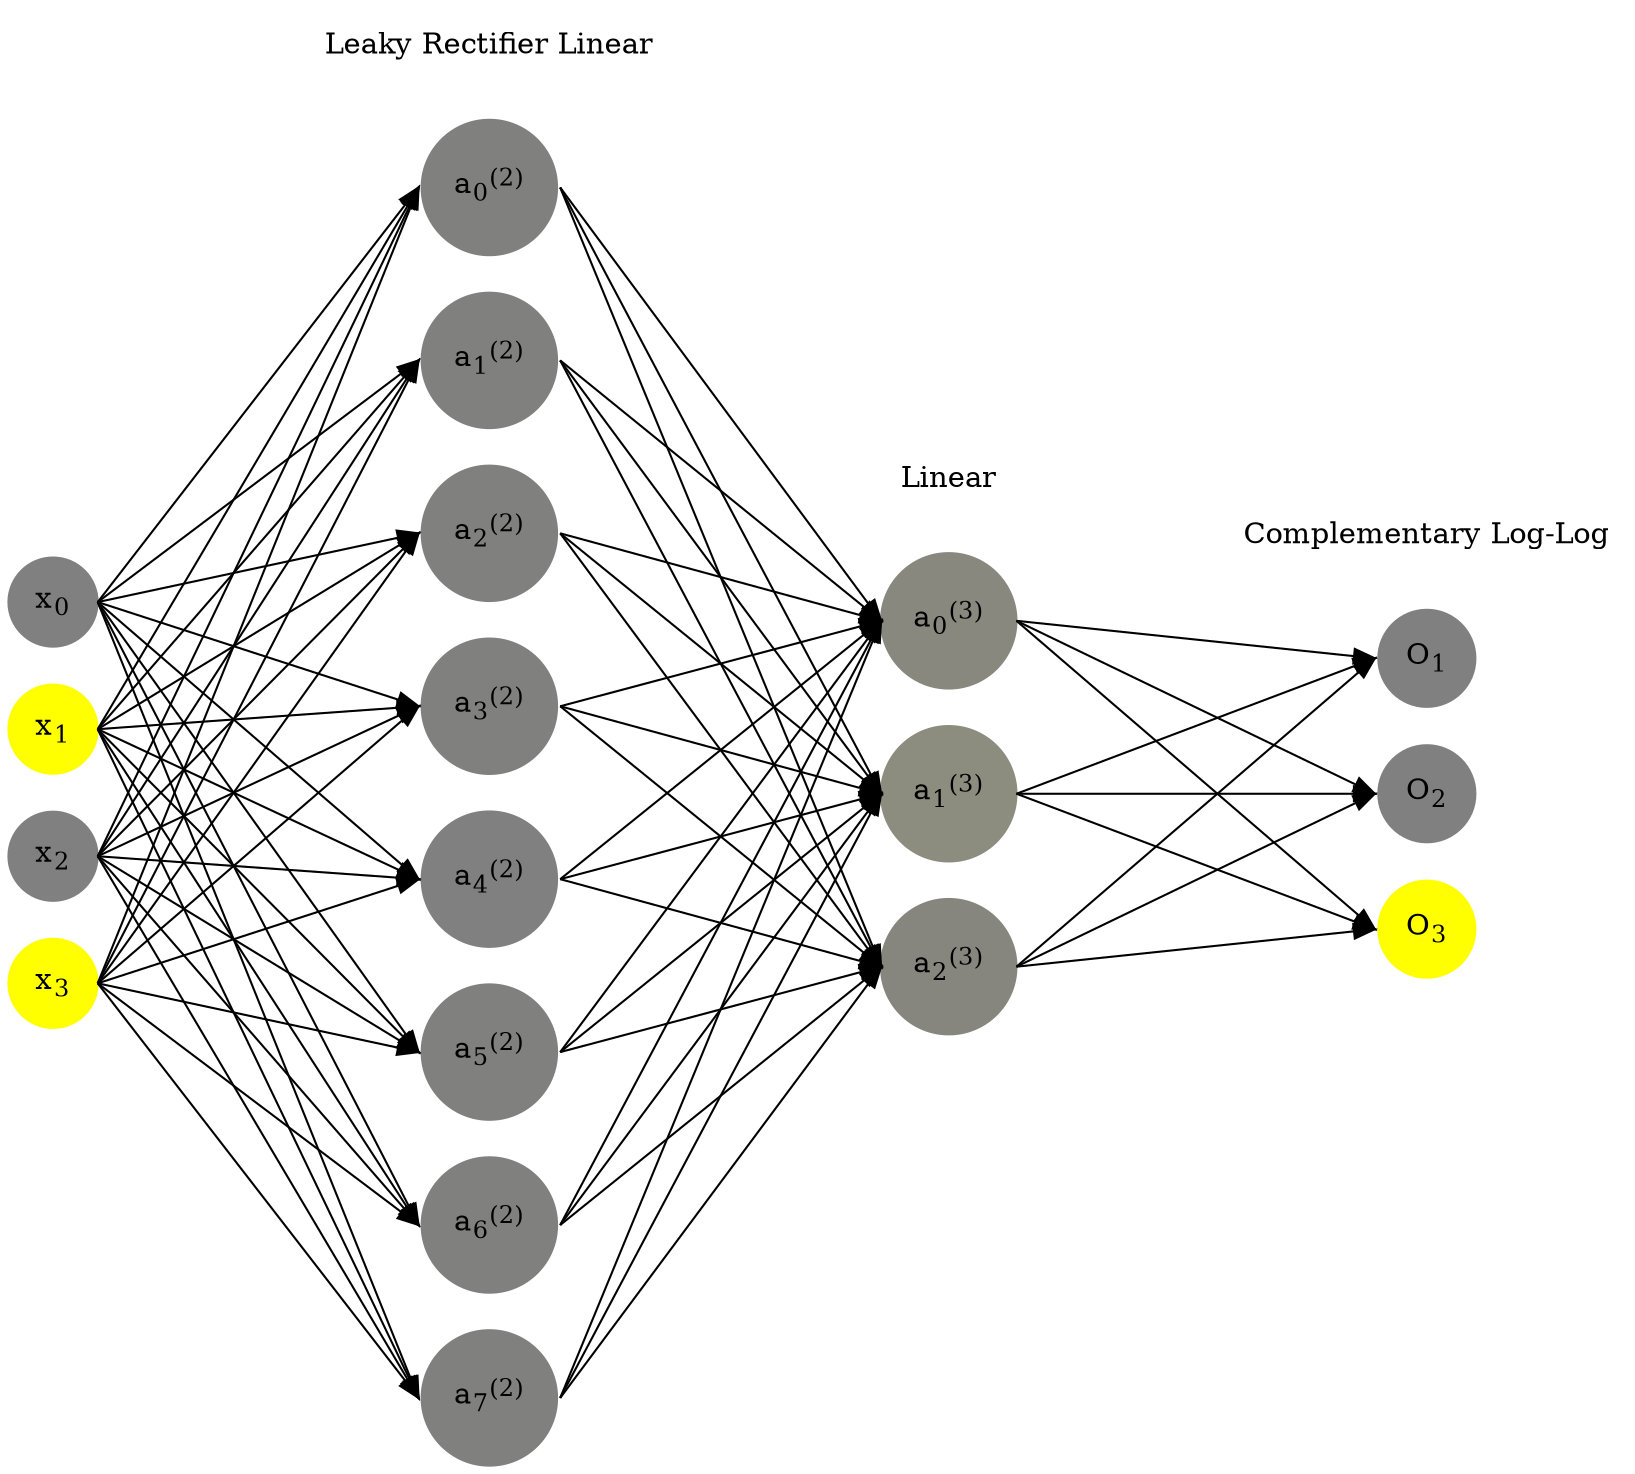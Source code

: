 digraph G {
	rankdir = LR;
	splines=false;
	edge[style=invis];
	ranksep= 1.4;
	{
	node [shape=circle, color="0.1667, 0.0, 0.5", style=filled, fillcolor="0.1667, 0.0, 0.5"];
	x0 [label=<x<sub>0</sub>>];
	}
	{
	node [shape=circle, color="0.1667, 1.0, 1.0", style=filled, fillcolor="0.1667, 1.0, 1.0"];
	x1 [label=<x<sub>1</sub>>];
	}
	{
	node [shape=circle, color="0.1667, 0.0, 0.5", style=filled, fillcolor="0.1667, 0.0, 0.5"];
	x2 [label=<x<sub>2</sub>>];
	}
	{
	node [shape=circle, color="0.1667, 1.0, 1.0", style=filled, fillcolor="0.1667, 1.0, 1.0"];
	x3 [label=<x<sub>3</sub>>];
	}
	{
	node [shape=circle, color="0.1667, 0.000183, 0.500091", style=filled, fillcolor="0.1667, 0.000183, 0.500091"];
	a02 [label=<a<sub>0</sub><sup>(2)</sup>>];
	}
	{
	node [shape=circle, color="0.1667, 0.002865, 0.501433", style=filled, fillcolor="0.1667, 0.002865, 0.501433"];
	a12 [label=<a<sub>1</sub><sup>(2)</sup>>];
	}
	{
	node [shape=circle, color="0.1667, 0.000880, 0.500440", style=filled, fillcolor="0.1667, 0.000880, 0.500440"];
	a22 [label=<a<sub>2</sub><sup>(2)</sup>>];
	}
	{
	node [shape=circle, color="0.1667, 0.000528, 0.500264", style=filled, fillcolor="0.1667, 0.000528, 0.500264"];
	a32 [label=<a<sub>3</sub><sup>(2)</sup>>];
	}
	{
	node [shape=circle, color="0.1667, 0.000341, 0.500171", style=filled, fillcolor="0.1667, 0.000341, 0.500171"];
	a42 [label=<a<sub>4</sub><sup>(2)</sup>>];
	}
	{
	node [shape=circle, color="0.1667, 0.001201, 0.500600", style=filled, fillcolor="0.1667, 0.001201, 0.500600"];
	a52 [label=<a<sub>5</sub><sup>(2)</sup>>];
	}
	{
	node [shape=circle, color="0.1667, 0.000060, 0.500030", style=filled, fillcolor="0.1667, 0.000060, 0.500030"];
	a62 [label=<a<sub>6</sub><sup>(2)</sup>>];
	}
	{
	node [shape=circle, color="0.1667, 0.001484, 0.500742", style=filled, fillcolor="0.1667, 0.001484, 0.500742"];
	a72 [label=<a<sub>7</sub><sup>(2)</sup>>];
	}
	{
	node [shape=circle, color="0.1667, 0.063622, 0.531811", style=filled, fillcolor="0.1667, 0.063622, 0.531811"];
	a03 [label=<a<sub>0</sub><sup>(3)</sup>>];
	}
	{
	node [shape=circle, color="0.1667, 0.101574, 0.550787", style=filled, fillcolor="0.1667, 0.101574, 0.550787"];
	a13 [label=<a<sub>1</sub><sup>(3)</sup>>];
	}
	{
	node [shape=circle, color="0.1667, 0.048115, 0.524057", style=filled, fillcolor="0.1667, 0.048115, 0.524057"];
	a23 [label=<a<sub>2</sub><sup>(3)</sup>>];
	}
	{
	node [shape=circle, color="0.1667, 0.0, 0.5", style=filled, fillcolor="0.1667, 0.0, 0.5"];
	O1 [label=<O<sub>1</sub>>];
	}
	{
	node [shape=circle, color="0.1667, 0.0, 0.5", style=filled, fillcolor="0.1667, 0.0, 0.5"];
	O2 [label=<O<sub>2</sub>>];
	}
	{
	node [shape=circle, color="0.1667, 1.0, 1.0", style=filled, fillcolor="0.1667, 1.0, 1.0"];
	O3 [label=<O<sub>3</sub>>];
	}
	{
	rank=same;
	x0->x1->x2->x3;
	}
	{
	rank=same;
	a02->a12->a22->a32->a42->a52->a62->a72;
	}
	{
	rank=same;
	a03->a13->a23;
	}
	{
	rank=same;
	O1->O2->O3;
	}
	l1 [shape=plaintext,label="Leaky Rectifier Linear"];
	l1->a02;
	{rank=same; l1;a02};
	l2 [shape=plaintext,label="Linear"];
	l2->a03;
	{rank=same; l2;a03};
	l3 [shape=plaintext,label="Complementary Log-Log"];
	l3->O1;
	{rank=same; l3;O1};
edge[style=solid, tailport=e, headport=w];
	{x0;x1;x2;x3} -> {a02;a12;a22;a32;a42;a52;a62;a72};
	{a02;a12;a22;a32;a42;a52;a62;a72} -> {a03;a13;a23};
	{a03;a13;a23} -> {O1,O2,O3};
}